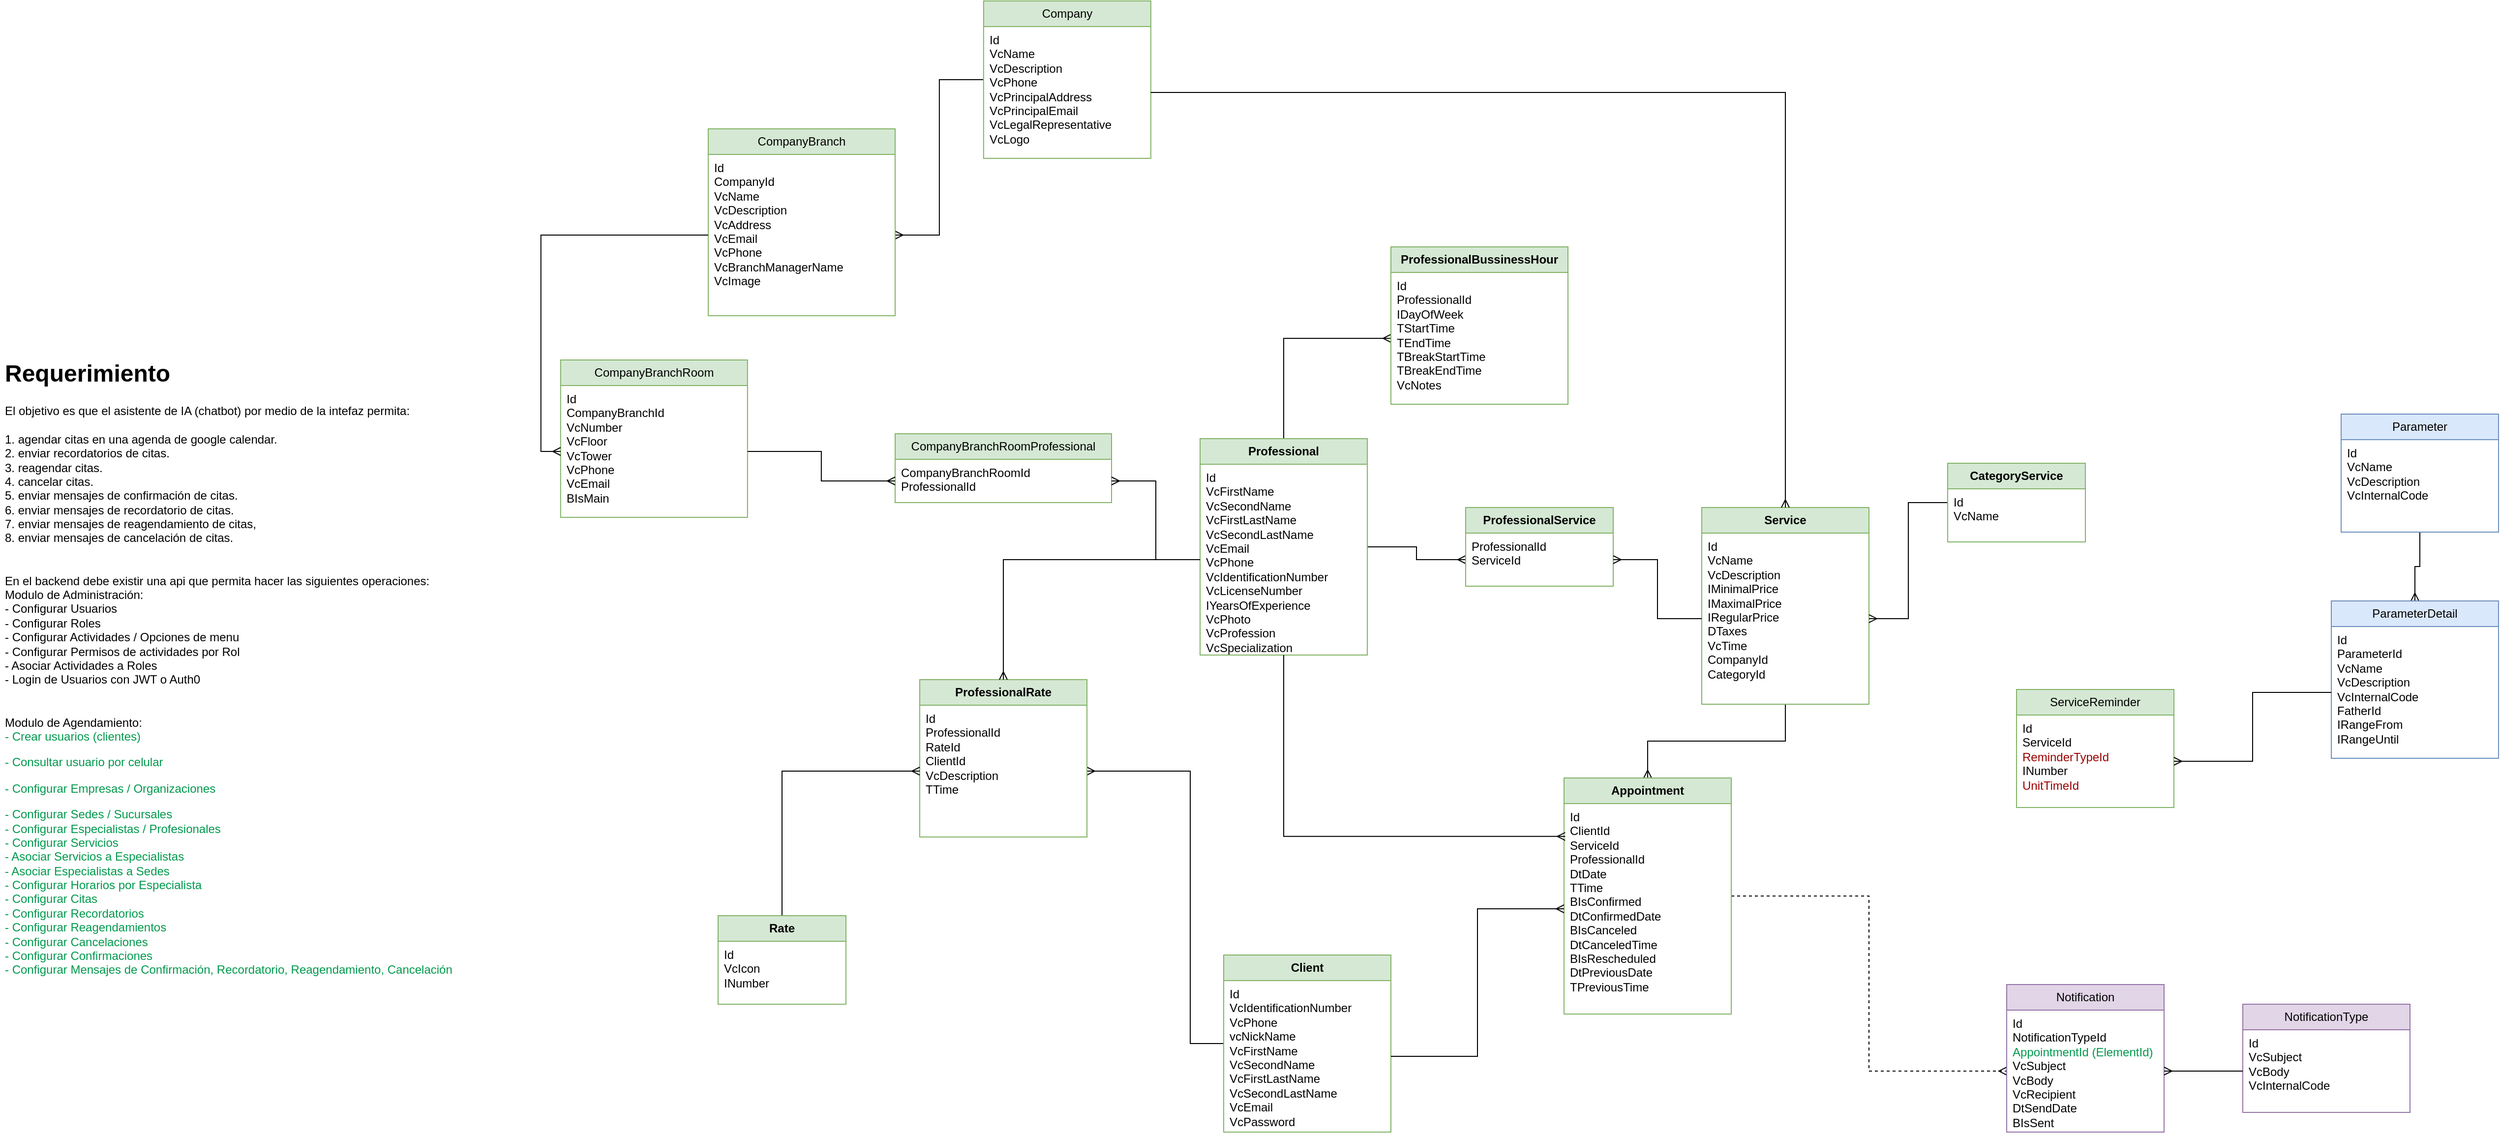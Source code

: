 <mxfile version="26.0.11">
  <diagram name="Página-1" id="V61FyNYGgqvJ2LpN-H-H">
    <mxGraphModel grid="1" page="1" gridSize="10" guides="1" tooltips="1" connect="1" arrows="1" fold="1" pageScale="1" pageWidth="827" pageHeight="1169" math="0" shadow="0">
      <root>
        <mxCell id="0" />
        <mxCell id="1" parent="0" />
        <mxCell id="YfeucsJlAhChTLM4GWM9-9" style="edgeStyle=orthogonalEdgeStyle;rounded=0;orthogonalLoop=1;jettySize=auto;html=1;endArrow=ERmany;endFill=0;" edge="1" parent="1" source="YfeucsJlAhChTLM4GWM9-1" target="YfeucsJlAhChTLM4GWM9-7">
          <mxGeometry relative="1" as="geometry" />
        </mxCell>
        <mxCell id="YfeucsJlAhChTLM4GWM9-1" value="Company" style="swimlane;fontStyle=0;childLayout=stackLayout;horizontal=1;startSize=26;fillColor=#d5e8d4;horizontalStack=0;resizeParent=1;resizeParentMax=0;resizeLast=0;collapsible=1;marginBottom=0;whiteSpace=wrap;html=1;strokeColor=#82b366;" vertex="1" parent="1">
          <mxGeometry x="179.91" y="220" width="170" height="160" as="geometry" />
        </mxCell>
        <mxCell id="YfeucsJlAhChTLM4GWM9-2" value="Id&lt;br&gt;VcName&lt;br&gt;VcDescription&lt;br&gt;&lt;div&gt;VcPhone&lt;/div&gt;&lt;div&gt;VcPrincipalAddress&lt;/div&gt;&lt;div&gt;VcPrincipalEmail&lt;/div&gt;&lt;div&gt;VcLegalRepresentative&lt;/div&gt;&lt;div&gt;VcLogo&lt;/div&gt;" style="text;strokeColor=none;fillColor=none;align=left;verticalAlign=top;spacingLeft=4;spacingRight=4;overflow=hidden;rotatable=0;points=[[0,0.5],[1,0.5]];portConstraint=eastwest;whiteSpace=wrap;html=1;" vertex="1" parent="YfeucsJlAhChTLM4GWM9-1">
          <mxGeometry y="26" width="170" height="134" as="geometry" />
        </mxCell>
        <mxCell id="YfeucsJlAhChTLM4GWM9-5" value="&lt;h1&gt;Requerimiento&lt;/h1&gt;&lt;p&gt;El objetivo es que el asistente de IA (chatbot) por medio de la intefaz permita:&lt;br&gt;&lt;br&gt;1. agendar citas en una agenda de google calendar.&lt;br&gt;2. enviar recordatorios de citas.&lt;br&gt;3. reagendar citas.&lt;br&gt;4. cancelar citas.&lt;br&gt;5. enviar mensajes de confirmación de citas.&lt;br&gt;6. enviar mensajes de recordatorio de citas.&lt;br&gt;7. enviar mensajes de reagendamiento de citas,&lt;br&gt;8. enviar mensajes de cancelación de citas.&lt;br&gt;&lt;br&gt;&lt;br&gt;En el backend debe existir una api que permita hacer las siguientes operaciones:&lt;br&gt;Modulo de Administración:&lt;br&gt;- Configurar Usuarios&lt;br&gt;- Configurar Roles&lt;br&gt;- Configurar Actividades / Opciones de menu &lt;br&gt;- Configurar Permisos de actividades por Rol&lt;br&gt;- Asociar Actividades a Roles&lt;br&gt;- Login de Usuarios con JWT o Auth0&lt;br&gt;&lt;br&gt;&lt;br&gt;Modulo de Agendamiento:&lt;br&gt;&lt;font color=&quot;#00994d&quot;&gt;- Crear usuarios (clientes)&lt;/font&gt;&lt;/p&gt;&lt;p&gt;&lt;font color=&quot;#00994d&quot;&gt;- Consultar usuario por celular&lt;/font&gt;&lt;/p&gt;&lt;p&gt;&lt;span style=&quot;color: rgb(0, 153, 77); background-color: initial;&quot;&gt;- Configurar Empresas / Organizaciones&lt;/span&gt;&lt;/p&gt;&lt;p&gt;&lt;font color=&quot;#00994d&quot;&gt;- Configurar Sedes / Sucursales&lt;br&gt;- Configurar Especialistas / Profesionales&lt;br&gt;- Configurar Servicios&lt;br&gt;- Asociar Servicios a Especialistas&lt;/font&gt;&lt;br&gt;&lt;font color=&quot;#00994d&quot;&gt;- Asociar Especialistas a Sedes&lt;br&gt;- Configurar Horarios por Especialista&lt;br&gt;- Configurar Citas&lt;/font&gt;&lt;br&gt;&lt;font color=&quot;#00994d&quot;&gt;- Configurar Recordatorios&lt;br&gt;- Configurar Reagendamientos&lt;/font&gt;&lt;br&gt;&lt;font color=&quot;#00994d&quot;&gt;- Configurar Cancelaciones&lt;br&gt;- Configurar Confirmaciones&lt;/font&gt;&lt;br&gt;&lt;font color=&quot;#00994d&quot;&gt;- Configurar Mensajes de Confirmación, Recordatorio, Reagendamiento, Cancelación&lt;/font&gt;&lt;br&gt;&lt;/p&gt;" style="text;html=1;spacing=5;spacingTop=-20;whiteSpace=wrap;overflow=hidden;rounded=0;" vertex="1" parent="1">
          <mxGeometry x="-820" y="579" width="510" height="651" as="geometry" />
        </mxCell>
        <mxCell id="YfeucsJlAhChTLM4GWM9-6" value="CompanyBranch" style="swimlane;fontStyle=0;childLayout=stackLayout;horizontal=1;startSize=26;fillColor=#d5e8d4;horizontalStack=0;resizeParent=1;resizeParentMax=0;resizeLast=0;collapsible=1;marginBottom=0;whiteSpace=wrap;html=1;strokeColor=#82b366;" vertex="1" parent="1">
          <mxGeometry x="-100" y="350" width="190" height="190" as="geometry" />
        </mxCell>
        <mxCell id="YfeucsJlAhChTLM4GWM9-7" value="Id&lt;br&gt;CompanyId&lt;br&gt;VcName&lt;br&gt;VcDescription&lt;br&gt;&lt;div&gt;VcAddress&lt;/div&gt;&lt;div&gt;VcEmail&lt;/div&gt;&lt;div&gt;VcPhone&lt;br&gt;&lt;/div&gt;&lt;div&gt;VcBranchManagerName&lt;/div&gt;&lt;div&gt;VcImage&lt;/div&gt;" style="text;strokeColor=none;fillColor=none;align=left;verticalAlign=top;spacingLeft=4;spacingRight=4;overflow=hidden;rotatable=0;points=[[0,0.5],[1,0.5]];portConstraint=eastwest;whiteSpace=wrap;html=1;" vertex="1" parent="YfeucsJlAhChTLM4GWM9-6">
          <mxGeometry y="26" width="190" height="164" as="geometry" />
        </mxCell>
        <mxCell id="YfeucsJlAhChTLM4GWM9-10" value="CompanyBranchRoom" style="swimlane;fontStyle=0;childLayout=stackLayout;horizontal=1;startSize=26;fillColor=#d5e8d4;horizontalStack=0;resizeParent=1;resizeParentMax=0;resizeLast=0;collapsible=1;marginBottom=0;whiteSpace=wrap;html=1;strokeColor=#82b366;" vertex="1" parent="1">
          <mxGeometry x="-250.09" y="585" width="190" height="160" as="geometry" />
        </mxCell>
        <mxCell id="YfeucsJlAhChTLM4GWM9-11" value="Id&lt;br&gt;CompanyBranchId&lt;br&gt;VcNumber&lt;br&gt;VcFloor&lt;br&gt;VcTower&lt;div&gt;VcPhone&lt;/div&gt;&lt;div&gt;VcEmail&lt;/div&gt;&lt;div&gt;BIsMain&lt;/div&gt;" style="text;strokeColor=none;fillColor=none;align=left;verticalAlign=top;spacingLeft=4;spacingRight=4;overflow=hidden;rotatable=0;points=[[0,0.5],[1,0.5]];portConstraint=eastwest;whiteSpace=wrap;html=1;" vertex="1" parent="YfeucsJlAhChTLM4GWM9-10">
          <mxGeometry y="26" width="190" height="134" as="geometry" />
        </mxCell>
        <mxCell id="YfeucsJlAhChTLM4GWM9-12" style="edgeStyle=orthogonalEdgeStyle;rounded=0;orthogonalLoop=1;jettySize=auto;html=1;entryX=0;entryY=0.5;entryDx=0;entryDy=0;endArrow=ERmany;endFill=0;" edge="1" parent="1" source="YfeucsJlAhChTLM4GWM9-7" target="YfeucsJlAhChTLM4GWM9-11">
          <mxGeometry relative="1" as="geometry" />
        </mxCell>
        <mxCell id="YfeucsJlAhChTLM4GWM9-21" style="edgeStyle=orthogonalEdgeStyle;rounded=0;orthogonalLoop=1;jettySize=auto;html=1;entryX=0;entryY=0.5;entryDx=0;entryDy=0;endArrow=ERmany;endFill=0;" edge="1" parent="1" source="YfeucsJlAhChTLM4GWM9-13" target="YfeucsJlAhChTLM4GWM9-18">
          <mxGeometry relative="1" as="geometry" />
        </mxCell>
        <mxCell id="YfeucsJlAhChTLM4GWM9-24" style="edgeStyle=orthogonalEdgeStyle;rounded=0;orthogonalLoop=1;jettySize=auto;html=1;endArrow=ERmany;endFill=0;" edge="1" parent="1" source="YfeucsJlAhChTLM4GWM9-13" target="YfeucsJlAhChTLM4GWM9-23">
          <mxGeometry relative="1" as="geometry" />
        </mxCell>
        <mxCell id="YfeucsJlAhChTLM4GWM9-13" value="&lt;b&gt;Professional&lt;/b&gt;" style="swimlane;fontStyle=0;childLayout=stackLayout;horizontal=1;startSize=26;fillColor=#d5e8d4;horizontalStack=0;resizeParent=1;resizeParentMax=0;resizeLast=0;collapsible=1;marginBottom=0;whiteSpace=wrap;html=1;strokeColor=#82b366;" vertex="1" parent="1">
          <mxGeometry x="400" y="665" width="170" height="220" as="geometry" />
        </mxCell>
        <mxCell id="YfeucsJlAhChTLM4GWM9-14" value="Id&lt;br&gt;VcFirstName&lt;br&gt;VcSecondName&lt;br&gt;VcFirstLastName&lt;br&gt;VcSecondLastName&lt;br&gt;VcEmail&lt;div&gt;VcPhone&lt;/div&gt;&lt;div&gt;VcIdentificationNumber&lt;/div&gt;&lt;div&gt;VcLicenseNumber&lt;/div&gt;&lt;div&gt;IYearsOfExperience&lt;/div&gt;&lt;div&gt;VcPhoto&lt;/div&gt;&lt;div&gt;VcProfession&lt;/div&gt;&lt;div&gt;VcSpecialization&lt;/div&gt;" style="text;strokeColor=none;fillColor=none;align=left;verticalAlign=top;spacingLeft=4;spacingRight=4;overflow=hidden;rotatable=0;points=[[0,0.5],[1,0.5]];portConstraint=eastwest;whiteSpace=wrap;html=1;" vertex="1" parent="YfeucsJlAhChTLM4GWM9-13">
          <mxGeometry y="26" width="170" height="194" as="geometry" />
        </mxCell>
        <mxCell id="YfeucsJlAhChTLM4GWM9-36" style="edgeStyle=orthogonalEdgeStyle;rounded=0;orthogonalLoop=1;jettySize=auto;html=1;entryX=0.5;entryY=0;entryDx=0;entryDy=0;endArrow=ERmany;endFill=0;" edge="1" parent="1" source="YfeucsJlAhChTLM4GWM9-15" target="YfeucsJlAhChTLM4GWM9-32">
          <mxGeometry relative="1" as="geometry" />
        </mxCell>
        <mxCell id="YfeucsJlAhChTLM4GWM9-15" value="&lt;b&gt;Service&lt;/b&gt;" style="swimlane;fontStyle=0;childLayout=stackLayout;horizontal=1;startSize=26;fillColor=#d5e8d4;horizontalStack=0;resizeParent=1;resizeParentMax=0;resizeLast=0;collapsible=1;marginBottom=0;whiteSpace=wrap;html=1;strokeColor=#82b366;" vertex="1" parent="1">
          <mxGeometry x="910" y="735" width="170" height="200" as="geometry" />
        </mxCell>
        <mxCell id="YfeucsJlAhChTLM4GWM9-16" value="Id&lt;br&gt;VcName&lt;br&gt;VcDescription&lt;br&gt;IMinimalPrice&lt;br&gt;IMaximalPrice&lt;br&gt;IRegularPrice&lt;br&gt;DTaxes&lt;div&gt;VcTime&lt;/div&gt;&lt;div&gt;CompanyId&lt;/div&gt;&lt;div&gt;CategoryId&lt;/div&gt;" style="text;strokeColor=none;fillColor=none;align=left;verticalAlign=top;spacingLeft=4;spacingRight=4;overflow=hidden;rotatable=0;points=[[0,0.5],[1,0.5]];portConstraint=eastwest;whiteSpace=wrap;html=1;" vertex="1" parent="YfeucsJlAhChTLM4GWM9-15">
          <mxGeometry y="26" width="170" height="174" as="geometry" />
        </mxCell>
        <mxCell id="YfeucsJlAhChTLM4GWM9-17" value="&lt;b&gt;ProfessionalService&lt;/b&gt;" style="swimlane;fontStyle=0;childLayout=stackLayout;horizontal=1;startSize=26;fillColor=#d5e8d4;horizontalStack=0;resizeParent=1;resizeParentMax=0;resizeLast=0;collapsible=1;marginBottom=0;whiteSpace=wrap;html=1;strokeColor=#82b366;" vertex="1" parent="1">
          <mxGeometry x="670" y="735" width="150" height="80" as="geometry" />
        </mxCell>
        <mxCell id="YfeucsJlAhChTLM4GWM9-18" value="ProfessionalId&lt;br&gt;ServiceId" style="text;strokeColor=none;fillColor=none;align=left;verticalAlign=top;spacingLeft=4;spacingRight=4;overflow=hidden;rotatable=0;points=[[0,0.5],[1,0.5]];portConstraint=eastwest;whiteSpace=wrap;html=1;" vertex="1" parent="YfeucsJlAhChTLM4GWM9-17">
          <mxGeometry y="26" width="150" height="54" as="geometry" />
        </mxCell>
        <mxCell id="YfeucsJlAhChTLM4GWM9-20" style="edgeStyle=orthogonalEdgeStyle;rounded=0;orthogonalLoop=1;jettySize=auto;html=1;endArrow=ERmany;endFill=0;" edge="1" parent="1" source="YfeucsJlAhChTLM4GWM9-16" target="YfeucsJlAhChTLM4GWM9-18">
          <mxGeometry relative="1" as="geometry" />
        </mxCell>
        <mxCell id="YfeucsJlAhChTLM4GWM9-22" value="ProfessionalBussinessHour" style="swimlane;fontStyle=1;childLayout=stackLayout;horizontal=1;startSize=26;fillColor=#d5e8d4;horizontalStack=0;resizeParent=1;resizeParentMax=0;resizeLast=0;collapsible=1;marginBottom=0;whiteSpace=wrap;html=1;strokeColor=#82b366;" vertex="1" parent="1">
          <mxGeometry x="594" y="470" width="180" height="160" as="geometry" />
        </mxCell>
        <mxCell id="YfeucsJlAhChTLM4GWM9-23" value="Id&lt;br&gt;ProfessionalId&lt;br&gt;IDayOfWeek&lt;br&gt;TStartTime&lt;br&gt;TEndTime&lt;br&gt;TBreakStartTime&lt;br&gt;TBreakEndTime&lt;br&gt;VcNotes" style="text;strokeColor=none;fillColor=none;align=left;verticalAlign=top;spacingLeft=4;spacingRight=4;overflow=hidden;rotatable=0;points=[[0,0.5],[1,0.5]];portConstraint=eastwest;whiteSpace=wrap;html=1;" vertex="1" parent="YfeucsJlAhChTLM4GWM9-22">
          <mxGeometry y="26" width="180" height="134" as="geometry" />
        </mxCell>
        <mxCell id="YfeucsJlAhChTLM4GWM9-25" value="CompanyBranchRoomProfessional" style="swimlane;fontStyle=0;childLayout=stackLayout;horizontal=1;startSize=26;fillColor=#d5e8d4;horizontalStack=0;resizeParent=1;resizeParentMax=0;resizeLast=0;collapsible=1;marginBottom=0;whiteSpace=wrap;html=1;strokeColor=#82b366;" vertex="1" parent="1">
          <mxGeometry x="90" y="660" width="220" height="70" as="geometry" />
        </mxCell>
        <mxCell id="YfeucsJlAhChTLM4GWM9-26" value="CompanyBranchRoomId&lt;br&gt;ProfessionalId" style="text;strokeColor=none;fillColor=none;align=left;verticalAlign=top;spacingLeft=4;spacingRight=4;overflow=hidden;rotatable=0;points=[[0,0.5],[1,0.5]];portConstraint=eastwest;whiteSpace=wrap;html=1;" vertex="1" parent="YfeucsJlAhChTLM4GWM9-25">
          <mxGeometry y="26" width="220" height="44" as="geometry" />
        </mxCell>
        <mxCell id="YfeucsJlAhChTLM4GWM9-28" style="edgeStyle=orthogonalEdgeStyle;rounded=0;orthogonalLoop=1;jettySize=auto;html=1;entryX=1;entryY=0.5;entryDx=0;entryDy=0;endArrow=ERmany;endFill=0;" edge="1" parent="1" source="YfeucsJlAhChTLM4GWM9-14" target="YfeucsJlAhChTLM4GWM9-26">
          <mxGeometry relative="1" as="geometry" />
        </mxCell>
        <mxCell id="YfeucsJlAhChTLM4GWM9-29" style="edgeStyle=orthogonalEdgeStyle;rounded=0;orthogonalLoop=1;jettySize=auto;html=1;endArrow=ERmany;endFill=0;" edge="1" parent="1" source="YfeucsJlAhChTLM4GWM9-11" target="YfeucsJlAhChTLM4GWM9-26">
          <mxGeometry relative="1" as="geometry" />
        </mxCell>
        <mxCell id="hyt6tNuNcvywVMqDRusU-10" style="edgeStyle=orthogonalEdgeStyle;rounded=0;orthogonalLoop=1;jettySize=auto;html=1;endArrow=ERmany;endFill=0;" edge="1" parent="1" source="YfeucsJlAhChTLM4GWM9-30" target="hyt6tNuNcvywVMqDRusU-6">
          <mxGeometry relative="1" as="geometry">
            <Array as="points">
              <mxPoint x="390" y="1280" />
              <mxPoint x="390" y="1003" />
            </Array>
          </mxGeometry>
        </mxCell>
        <mxCell id="YfeucsJlAhChTLM4GWM9-30" value="&lt;b&gt;Client&lt;/b&gt;" style="swimlane;fontStyle=0;childLayout=stackLayout;horizontal=1;startSize=26;fillColor=#d5e8d4;horizontalStack=0;resizeParent=1;resizeParentMax=0;resizeLast=0;collapsible=1;marginBottom=0;whiteSpace=wrap;html=1;strokeColor=#82b366;" vertex="1" parent="1">
          <mxGeometry x="424" y="1190" width="170" height="180" as="geometry" />
        </mxCell>
        <mxCell id="YfeucsJlAhChTLM4GWM9-31" value="Id&lt;br&gt;VcIdentificationNumber&lt;br&gt;VcPhone&lt;br&gt;vcNickName&lt;br&gt;VcFirstName&lt;br&gt;VcSecondName&lt;br&gt;VcFirstLastName&lt;br&gt;VcSecondLastName&lt;br&gt;VcEmail&lt;br&gt;&lt;div&gt;VcPassword&lt;/div&gt;" style="text;strokeColor=none;fillColor=none;align=left;verticalAlign=top;spacingLeft=4;spacingRight=4;overflow=hidden;rotatable=0;points=[[0,0.5],[1,0.5]];portConstraint=eastwest;whiteSpace=wrap;html=1;" vertex="1" parent="YfeucsJlAhChTLM4GWM9-30">
          <mxGeometry y="26" width="170" height="154" as="geometry" />
        </mxCell>
        <mxCell id="YfeucsJlAhChTLM4GWM9-45" style="edgeStyle=orthogonalEdgeStyle;rounded=0;orthogonalLoop=1;jettySize=auto;html=1;endArrow=ERmany;endFill=0;dashed=1;" edge="1" parent="1" source="YfeucsJlAhChTLM4GWM9-32" target="YfeucsJlAhChTLM4GWM9-43">
          <mxGeometry relative="1" as="geometry" />
        </mxCell>
        <mxCell id="YfeucsJlAhChTLM4GWM9-32" value="&lt;b&gt;Appointment&lt;/b&gt;" style="swimlane;fontStyle=0;childLayout=stackLayout;horizontal=1;startSize=26;fillColor=#d5e8d4;horizontalStack=0;resizeParent=1;resizeParentMax=0;resizeLast=0;collapsible=1;marginBottom=0;whiteSpace=wrap;html=1;strokeColor=#82b366;" vertex="1" parent="1">
          <mxGeometry x="770" y="1010" width="170" height="240" as="geometry" />
        </mxCell>
        <mxCell id="YfeucsJlAhChTLM4GWM9-33" value="Id&lt;br&gt;ClientId&lt;br&gt;ServiceId&lt;br&gt;ProfessionalId&lt;br&gt;&lt;div&gt;DtDate&lt;/div&gt;&lt;div&gt;TTime&lt;/div&gt;&lt;div&gt;BIsConfirmed&lt;/div&gt;&lt;div&gt;DtConfirmedDate&lt;/div&gt;&lt;div&gt;BIsCanceled&lt;/div&gt;&lt;div&gt;DtCanceledTime&lt;/div&gt;&lt;div&gt;BIsRescheduled&lt;/div&gt;&lt;div&gt;DtPreviousDate&lt;/div&gt;&lt;div&gt;TPreviousTime&lt;/div&gt;" style="text;strokeColor=none;fillColor=none;align=left;verticalAlign=top;spacingLeft=4;spacingRight=4;overflow=hidden;rotatable=0;points=[[0,0.5],[1,0.5]];portConstraint=eastwest;whiteSpace=wrap;html=1;" vertex="1" parent="YfeucsJlAhChTLM4GWM9-32">
          <mxGeometry y="26" width="170" height="214" as="geometry" />
        </mxCell>
        <mxCell id="YfeucsJlAhChTLM4GWM9-34" value="ServiceReminder" style="swimlane;fontStyle=0;childLayout=stackLayout;horizontal=1;startSize=26;fillColor=#d5e8d4;horizontalStack=0;resizeParent=1;resizeParentMax=0;resizeLast=0;collapsible=1;marginBottom=0;whiteSpace=wrap;html=1;strokeColor=#82b366;" vertex="1" parent="1">
          <mxGeometry x="1230" y="920" width="160" height="120" as="geometry" />
        </mxCell>
        <mxCell id="YfeucsJlAhChTLM4GWM9-35" value="Id&lt;br&gt;ServiceId&lt;div&gt;&lt;font color=&quot;#990000&quot;&gt;ReminderTypeId&lt;/font&gt;&lt;/div&gt;&lt;div&gt;INumber&lt;/div&gt;&lt;div&gt;&lt;font color=&quot;#990000&quot;&gt;UnitTimeId&lt;/font&gt;&lt;/div&gt;" style="text;strokeColor=none;fillColor=none;align=left;verticalAlign=top;spacingLeft=4;spacingRight=4;overflow=hidden;rotatable=0;points=[[0,0.5],[1,0.5]];portConstraint=eastwest;whiteSpace=wrap;html=1;" vertex="1" parent="YfeucsJlAhChTLM4GWM9-34">
          <mxGeometry y="26" width="160" height="94" as="geometry" />
        </mxCell>
        <mxCell id="YfeucsJlAhChTLM4GWM9-37" style="edgeStyle=orthogonalEdgeStyle;rounded=0;orthogonalLoop=1;jettySize=auto;html=1;endArrow=ERmany;endFill=0;" edge="1" parent="1" source="YfeucsJlAhChTLM4GWM9-31" target="YfeucsJlAhChTLM4GWM9-33">
          <mxGeometry relative="1" as="geometry" />
        </mxCell>
        <mxCell id="YfeucsJlAhChTLM4GWM9-39" style="edgeStyle=orthogonalEdgeStyle;rounded=0;orthogonalLoop=1;jettySize=auto;html=1;entryX=0.007;entryY=0.156;entryDx=0;entryDy=0;entryPerimeter=0;endArrow=ERmany;endFill=0;" edge="1" parent="1" source="YfeucsJlAhChTLM4GWM9-13" target="YfeucsJlAhChTLM4GWM9-33">
          <mxGeometry relative="1" as="geometry" />
        </mxCell>
        <mxCell id="YfeucsJlAhChTLM4GWM9-40" value="NotificationType" style="swimlane;fontStyle=0;childLayout=stackLayout;horizontal=1;startSize=26;fillColor=#e1d5e7;horizontalStack=0;resizeParent=1;resizeParentMax=0;resizeLast=0;collapsible=1;marginBottom=0;whiteSpace=wrap;html=1;strokeColor=#9673a6;" vertex="1" parent="1">
          <mxGeometry x="1460" y="1240" width="170" height="110" as="geometry" />
        </mxCell>
        <mxCell id="YfeucsJlAhChTLM4GWM9-41" value="Id&lt;br&gt;VcSubject&lt;br&gt;VcBody&lt;br&gt;VcInternalCode" style="text;strokeColor=none;fillColor=none;align=left;verticalAlign=top;spacingLeft=4;spacingRight=4;overflow=hidden;rotatable=0;points=[[0,0.5],[1,0.5]];portConstraint=eastwest;whiteSpace=wrap;html=1;" vertex="1" parent="YfeucsJlAhChTLM4GWM9-40">
          <mxGeometry y="26" width="170" height="84" as="geometry" />
        </mxCell>
        <mxCell id="YfeucsJlAhChTLM4GWM9-42" value="Notification" style="swimlane;fontStyle=0;childLayout=stackLayout;horizontal=1;startSize=26;fillColor=#e1d5e7;horizontalStack=0;resizeParent=1;resizeParentMax=0;resizeLast=0;collapsible=1;marginBottom=0;whiteSpace=wrap;html=1;strokeColor=#9673a6;" vertex="1" parent="1">
          <mxGeometry x="1220" y="1220" width="160" height="150" as="geometry" />
        </mxCell>
        <mxCell id="YfeucsJlAhChTLM4GWM9-43" value="Id&lt;br&gt;NotificationTypeId&lt;br&gt;&lt;font color=&quot;#00994d&quot;&gt;AppointmentId (ElementId)&lt;/font&gt;&lt;br&gt;VcSubject&lt;br&gt;VcBody&lt;br&gt;VcRecipient&lt;br&gt;DtSendDate&lt;br&gt;BIsSent" style="text;strokeColor=none;fillColor=none;align=left;verticalAlign=top;spacingLeft=4;spacingRight=4;overflow=hidden;rotatable=0;points=[[0,0.5],[1,0.5]];portConstraint=eastwest;whiteSpace=wrap;html=1;" vertex="1" parent="YfeucsJlAhChTLM4GWM9-42">
          <mxGeometry y="26" width="160" height="124" as="geometry" />
        </mxCell>
        <mxCell id="YfeucsJlAhChTLM4GWM9-44" style="edgeStyle=orthogonalEdgeStyle;rounded=0;orthogonalLoop=1;jettySize=auto;html=1;entryX=1;entryY=0.5;entryDx=0;entryDy=0;endArrow=ERmany;endFill=0;" edge="1" parent="1" source="YfeucsJlAhChTLM4GWM9-41" target="YfeucsJlAhChTLM4GWM9-43">
          <mxGeometry relative="1" as="geometry" />
        </mxCell>
        <mxCell id="YfeucsJlAhChTLM4GWM9-50" style="edgeStyle=orthogonalEdgeStyle;rounded=0;orthogonalLoop=1;jettySize=auto;html=1;entryX=0.5;entryY=0;entryDx=0;entryDy=0;endArrow=ERmany;endFill=0;" edge="1" parent="1" source="YfeucsJlAhChTLM4GWM9-46" target="YfeucsJlAhChTLM4GWM9-48">
          <mxGeometry relative="1" as="geometry" />
        </mxCell>
        <mxCell id="YfeucsJlAhChTLM4GWM9-46" value="Parameter" style="swimlane;fontStyle=0;childLayout=stackLayout;horizontal=1;startSize=26;fillColor=#dae8fc;horizontalStack=0;resizeParent=1;resizeParentMax=0;resizeLast=0;collapsible=1;marginBottom=0;whiteSpace=wrap;html=1;strokeColor=#6c8ebf;" vertex="1" parent="1">
          <mxGeometry x="1560" y="640" width="160" height="120" as="geometry" />
        </mxCell>
        <mxCell id="YfeucsJlAhChTLM4GWM9-47" value="Id&lt;br&gt;VcName&lt;br&gt;VcDescription&lt;br&gt;VcInternalCode" style="text;strokeColor=none;fillColor=none;align=left;verticalAlign=top;spacingLeft=4;spacingRight=4;overflow=hidden;rotatable=0;points=[[0,0.5],[1,0.5]];portConstraint=eastwest;whiteSpace=wrap;html=1;" vertex="1" parent="YfeucsJlAhChTLM4GWM9-46">
          <mxGeometry y="26" width="160" height="94" as="geometry" />
        </mxCell>
        <mxCell id="YfeucsJlAhChTLM4GWM9-48" value="ParameterDetail" style="swimlane;fontStyle=0;childLayout=stackLayout;horizontal=1;startSize=26;fillColor=#dae8fc;horizontalStack=0;resizeParent=1;resizeParentMax=0;resizeLast=0;collapsible=1;marginBottom=0;whiteSpace=wrap;html=1;strokeColor=#6c8ebf;" vertex="1" parent="1">
          <mxGeometry x="1550" y="830" width="170" height="160" as="geometry" />
        </mxCell>
        <mxCell id="YfeucsJlAhChTLM4GWM9-49" value="Id&lt;br&gt;ParameterId&lt;br&gt;VcName&lt;br&gt;VcDescription&lt;br&gt;VcInternalCode&lt;br&gt;FatherId&lt;br&gt;IRangeFrom&lt;br&gt;IRangeUntil" style="text;strokeColor=none;fillColor=none;align=left;verticalAlign=top;spacingLeft=4;spacingRight=4;overflow=hidden;rotatable=0;points=[[0,0.5],[1,0.5]];portConstraint=eastwest;whiteSpace=wrap;html=1;" vertex="1" parent="YfeucsJlAhChTLM4GWM9-48">
          <mxGeometry y="26" width="170" height="134" as="geometry" />
        </mxCell>
        <mxCell id="YfeucsJlAhChTLM4GWM9-51" style="edgeStyle=orthogonalEdgeStyle;rounded=0;orthogonalLoop=1;jettySize=auto;html=1;endArrow=ERmany;endFill=0;" edge="1" parent="1" source="YfeucsJlAhChTLM4GWM9-49" target="YfeucsJlAhChTLM4GWM9-35">
          <mxGeometry relative="1" as="geometry" />
        </mxCell>
        <mxCell id="WBxQcQeRYNa8KG6VuaKn-1" style="edgeStyle=orthogonalEdgeStyle;rounded=0;orthogonalLoop=1;jettySize=auto;html=1;entryX=0.5;entryY=0;entryDx=0;entryDy=0;endArrow=ERmany;endFill=0;" edge="1" parent="1" source="YfeucsJlAhChTLM4GWM9-2" target="YfeucsJlAhChTLM4GWM9-15">
          <mxGeometry relative="1" as="geometry" />
        </mxCell>
        <mxCell id="hyt6tNuNcvywVMqDRusU-4" style="edgeStyle=orthogonalEdgeStyle;rounded=0;orthogonalLoop=1;jettySize=auto;html=1;endArrow=ERmany;endFill=0;" edge="1" parent="1" source="hyt6tNuNcvywVMqDRusU-1" target="YfeucsJlAhChTLM4GWM9-16">
          <mxGeometry relative="1" as="geometry" />
        </mxCell>
        <mxCell id="hyt6tNuNcvywVMqDRusU-1" value="&lt;b&gt;CategoryService&lt;/b&gt;" style="swimlane;fontStyle=0;childLayout=stackLayout;horizontal=1;startSize=26;fillColor=#d5e8d4;horizontalStack=0;resizeParent=1;resizeParentMax=0;resizeLast=0;collapsible=1;marginBottom=0;whiteSpace=wrap;html=1;strokeColor=#82b366;" vertex="1" parent="1">
          <mxGeometry x="1160" y="690" width="140" height="80" as="geometry" />
        </mxCell>
        <mxCell id="hyt6tNuNcvywVMqDRusU-2" value="Id&lt;br&gt;VcName&lt;div&gt;&lt;br/&gt;&lt;/div&gt;" style="text;strokeColor=none;fillColor=none;align=left;verticalAlign=top;spacingLeft=4;spacingRight=4;overflow=hidden;rotatable=0;points=[[0,0.5],[1,0.5]];portConstraint=eastwest;whiteSpace=wrap;html=1;" vertex="1" parent="hyt6tNuNcvywVMqDRusU-1">
          <mxGeometry y="26" width="140" height="54" as="geometry" />
        </mxCell>
        <mxCell id="hyt6tNuNcvywVMqDRusU-5" value="&lt;b&gt;ProfessionalRate&lt;/b&gt;" style="swimlane;fontStyle=0;childLayout=stackLayout;horizontal=1;startSize=26;fillColor=#d5e8d4;horizontalStack=0;resizeParent=1;resizeParentMax=0;resizeLast=0;collapsible=1;marginBottom=0;whiteSpace=wrap;html=1;strokeColor=#82b366;" vertex="1" parent="1">
          <mxGeometry x="115" y="910" width="170" height="160" as="geometry" />
        </mxCell>
        <mxCell id="hyt6tNuNcvywVMqDRusU-6" value="Id&lt;br&gt;ProfessionalId&lt;div&gt;RateId&lt;/div&gt;&lt;div&gt;ClientId&lt;/div&gt;&lt;div&gt;VcDescription&lt;/div&gt;&lt;div&gt;TTime&lt;/div&gt;" style="text;strokeColor=none;fillColor=none;align=left;verticalAlign=top;spacingLeft=4;spacingRight=4;overflow=hidden;rotatable=0;points=[[0,0.5],[1,0.5]];portConstraint=eastwest;whiteSpace=wrap;html=1;" vertex="1" parent="hyt6tNuNcvywVMqDRusU-5">
          <mxGeometry y="26" width="170" height="134" as="geometry" />
        </mxCell>
        <mxCell id="hyt6tNuNcvywVMqDRusU-11" style="edgeStyle=orthogonalEdgeStyle;rounded=0;orthogonalLoop=1;jettySize=auto;html=1;endArrow=ERmany;endFill=0;" edge="1" parent="1" source="hyt6tNuNcvywVMqDRusU-7" target="hyt6tNuNcvywVMqDRusU-6">
          <mxGeometry relative="1" as="geometry" />
        </mxCell>
        <mxCell id="hyt6tNuNcvywVMqDRusU-7" value="&lt;b&gt;Rate&lt;/b&gt;" style="swimlane;fontStyle=0;childLayout=stackLayout;horizontal=1;startSize=26;fillColor=#d5e8d4;horizontalStack=0;resizeParent=1;resizeParentMax=0;resizeLast=0;collapsible=1;marginBottom=0;whiteSpace=wrap;html=1;strokeColor=#82b366;" vertex="1" parent="1">
          <mxGeometry x="-90" y="1150" width="130" height="90" as="geometry" />
        </mxCell>
        <mxCell id="hyt6tNuNcvywVMqDRusU-8" value="Id&lt;br&gt;VcIcon&lt;div&gt;INumber&lt;br&gt;&lt;div&gt;&lt;br&gt;&lt;/div&gt;&lt;/div&gt;" style="text;strokeColor=none;fillColor=none;align=left;verticalAlign=top;spacingLeft=4;spacingRight=4;overflow=hidden;rotatable=0;points=[[0,0.5],[1,0.5]];portConstraint=eastwest;whiteSpace=wrap;html=1;" vertex="1" parent="hyt6tNuNcvywVMqDRusU-7">
          <mxGeometry y="26" width="130" height="64" as="geometry" />
        </mxCell>
        <mxCell id="hyt6tNuNcvywVMqDRusU-9" style="edgeStyle=orthogonalEdgeStyle;rounded=0;orthogonalLoop=1;jettySize=auto;html=1;endArrow=ERmany;endFill=0;" edge="1" parent="1" source="YfeucsJlAhChTLM4GWM9-14" target="hyt6tNuNcvywVMqDRusU-5">
          <mxGeometry relative="1" as="geometry" />
        </mxCell>
      </root>
    </mxGraphModel>
  </diagram>
</mxfile>
